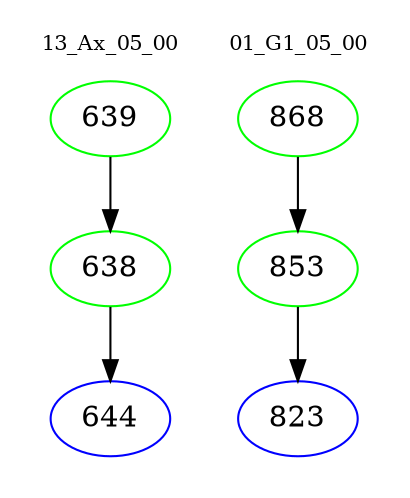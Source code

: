 digraph{
subgraph cluster_0 {
color = white
label = "13_Ax_05_00";
fontsize=10;
T0_639 [label="639", color="green"]
T0_639 -> T0_638 [color="black"]
T0_638 [label="638", color="green"]
T0_638 -> T0_644 [color="black"]
T0_644 [label="644", color="blue"]
}
subgraph cluster_1 {
color = white
label = "01_G1_05_00";
fontsize=10;
T1_868 [label="868", color="green"]
T1_868 -> T1_853 [color="black"]
T1_853 [label="853", color="green"]
T1_853 -> T1_823 [color="black"]
T1_823 [label="823", color="blue"]
}
}
